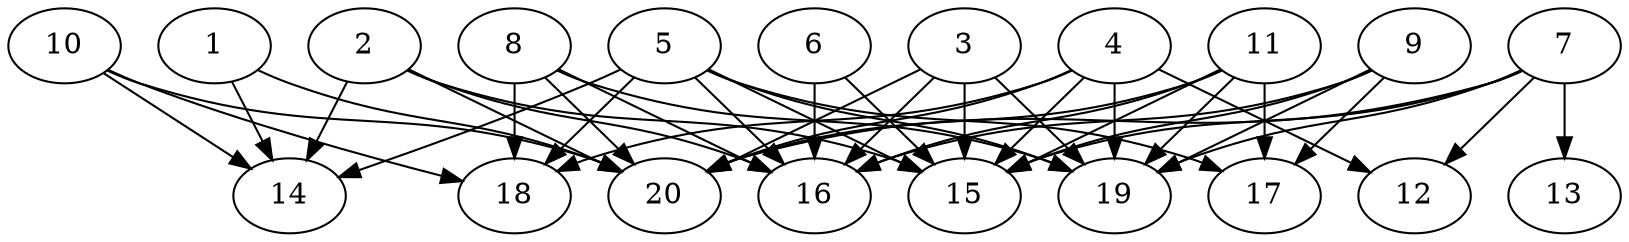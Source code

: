 // DAG automatically generated by daggen at Tue Jul 23 14:29:40 2019
// ./daggen --dot -n 20 --ccr 0.4 --fat 0.7 --regular 0.5 --density 0.7 --mindata 5242880 --maxdata 52428800 
digraph G {
  1 [size="108820480", alpha="0.13", expect_size="43528192"] 
  1 -> 14 [size ="43528192"]
  1 -> 20 [size ="43528192"]
  2 [size="15503360", alpha="0.09", expect_size="6201344"] 
  2 -> 14 [size ="6201344"]
  2 -> 15 [size ="6201344"]
  2 -> 16 [size ="6201344"]
  2 -> 20 [size ="6201344"]
  3 [size="72399360", alpha="0.04", expect_size="28959744"] 
  3 -> 15 [size ="28959744"]
  3 -> 16 [size ="28959744"]
  3 -> 19 [size ="28959744"]
  3 -> 20 [size ="28959744"]
  4 [size="26017280", alpha="0.10", expect_size="10406912"] 
  4 -> 12 [size ="10406912"]
  4 -> 15 [size ="10406912"]
  4 -> 18 [size ="10406912"]
  4 -> 19 [size ="10406912"]
  4 -> 20 [size ="10406912"]
  5 [size="17469440", alpha="0.16", expect_size="6987776"] 
  5 -> 14 [size ="6987776"]
  5 -> 15 [size ="6987776"]
  5 -> 16 [size ="6987776"]
  5 -> 17 [size ="6987776"]
  5 -> 18 [size ="6987776"]
  5 -> 19 [size ="6987776"]
  6 [size="48355840", alpha="0.00", expect_size="19342336"] 
  6 -> 15 [size ="19342336"]
  6 -> 16 [size ="19342336"]
  7 [size="23728640", alpha="0.04", expect_size="9491456"] 
  7 -> 12 [size ="9491456"]
  7 -> 13 [size ="9491456"]
  7 -> 15 [size ="9491456"]
  7 -> 19 [size ="9491456"]
  7 -> 20 [size ="9491456"]
  8 [size="116912640", alpha="0.11", expect_size="46765056"] 
  8 -> 16 [size ="46765056"]
  8 -> 18 [size ="46765056"]
  8 -> 19 [size ="46765056"]
  8 -> 20 [size ="46765056"]
  9 [size="126018560", alpha="0.05", expect_size="50407424"] 
  9 -> 15 [size ="50407424"]
  9 -> 16 [size ="50407424"]
  9 -> 17 [size ="50407424"]
  9 -> 19 [size ="50407424"]
  10 [size="47009280", alpha="0.04", expect_size="18803712"] 
  10 -> 14 [size ="18803712"]
  10 -> 18 [size ="18803712"]
  10 -> 20 [size ="18803712"]
  11 [size="19632640", alpha="0.13", expect_size="7853056"] 
  11 -> 15 [size ="7853056"]
  11 -> 16 [size ="7853056"]
  11 -> 17 [size ="7853056"]
  11 -> 19 [size ="7853056"]
  11 -> 20 [size ="7853056"]
  12 [size="96947200", alpha="0.09", expect_size="38778880"] 
  13 [size="31941120", alpha="0.12", expect_size="12776448"] 
  14 [size="57999360", alpha="0.02", expect_size="23199744"] 
  15 [size="119726080", alpha="0.08", expect_size="47890432"] 
  16 [size="98964480", alpha="0.05", expect_size="39585792"] 
  17 [size="100239360", alpha="0.13", expect_size="40095744"] 
  18 [size="122672640", alpha="0.04", expect_size="49069056"] 
  19 [size="70046720", alpha="0.01", expect_size="28018688"] 
  20 [size="97950720", alpha="0.05", expect_size="39180288"] 
}
